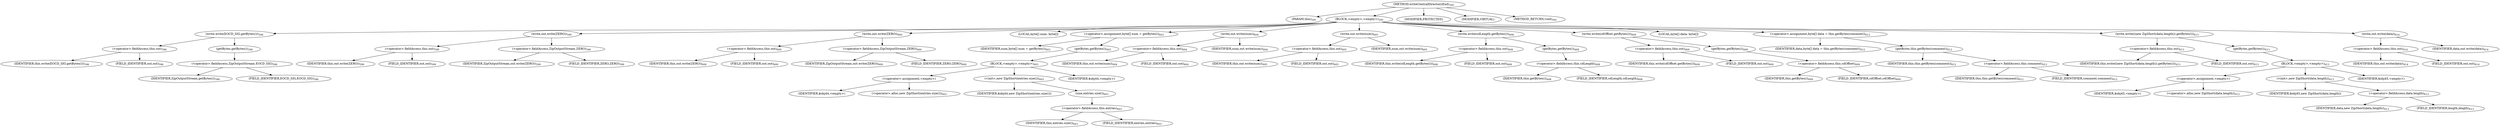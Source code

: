 digraph "writeCentralDirectoryEnd" {  
"1406" [label = <(METHOD,writeCentralDirectoryEnd)<SUB>595</SUB>> ]
"37" [label = <(PARAM,this)<SUB>595</SUB>> ]
"1407" [label = <(BLOCK,&lt;empty&gt;,&lt;empty&gt;)<SUB>595</SUB>> ]
"1408" [label = <(write,write(EOCD_SIG.getBytes()))<SUB>596</SUB>> ]
"1409" [label = <(&lt;operator&gt;.fieldAccess,this.out)<SUB>596</SUB>> ]
"1410" [label = <(IDENTIFIER,this,write(EOCD_SIG.getBytes()))<SUB>596</SUB>> ]
"1411" [label = <(FIELD_IDENTIFIER,out,out)<SUB>596</SUB>> ]
"1412" [label = <(getBytes,getBytes())<SUB>596</SUB>> ]
"1413" [label = <(&lt;operator&gt;.fieldAccess,ZipOutputStream.EOCD_SIG)<SUB>596</SUB>> ]
"1414" [label = <(IDENTIFIER,ZipOutputStream,getBytes())<SUB>596</SUB>> ]
"1415" [label = <(FIELD_IDENTIFIER,EOCD_SIG,EOCD_SIG)<SUB>596</SUB>> ]
"1416" [label = <(write,out.write(ZERO))<SUB>599</SUB>> ]
"1417" [label = <(&lt;operator&gt;.fieldAccess,this.out)<SUB>599</SUB>> ]
"1418" [label = <(IDENTIFIER,this,out.write(ZERO))<SUB>599</SUB>> ]
"1419" [label = <(FIELD_IDENTIFIER,out,out)<SUB>599</SUB>> ]
"1420" [label = <(&lt;operator&gt;.fieldAccess,ZipOutputStream.ZERO)<SUB>599</SUB>> ]
"1421" [label = <(IDENTIFIER,ZipOutputStream,out.write(ZERO))<SUB>599</SUB>> ]
"1422" [label = <(FIELD_IDENTIFIER,ZERO,ZERO)<SUB>599</SUB>> ]
"1423" [label = <(write,out.write(ZERO))<SUB>600</SUB>> ]
"1424" [label = <(&lt;operator&gt;.fieldAccess,this.out)<SUB>600</SUB>> ]
"1425" [label = <(IDENTIFIER,this,out.write(ZERO))<SUB>600</SUB>> ]
"1426" [label = <(FIELD_IDENTIFIER,out,out)<SUB>600</SUB>> ]
"1427" [label = <(&lt;operator&gt;.fieldAccess,ZipOutputStream.ZERO)<SUB>600</SUB>> ]
"1428" [label = <(IDENTIFIER,ZipOutputStream,out.write(ZERO))<SUB>600</SUB>> ]
"1429" [label = <(FIELD_IDENTIFIER,ZERO,ZERO)<SUB>600</SUB>> ]
"1430" [label = <(LOCAL,byte[] num: byte[])> ]
"1431" [label = <(&lt;operator&gt;.assignment,byte[] num = getBytes())<SUB>603</SUB>> ]
"1432" [label = <(IDENTIFIER,num,byte[] num = getBytes())<SUB>603</SUB>> ]
"1433" [label = <(getBytes,getBytes())<SUB>603</SUB>> ]
"1434" [label = <(BLOCK,&lt;empty&gt;,&lt;empty&gt;)<SUB>603</SUB>> ]
"1435" [label = <(&lt;operator&gt;.assignment,&lt;empty&gt;)> ]
"1436" [label = <(IDENTIFIER,$obj44,&lt;empty&gt;)> ]
"1437" [label = <(&lt;operator&gt;.alloc,new ZipShort(entries.size()))<SUB>603</SUB>> ]
"1438" [label = <(&lt;init&gt;,new ZipShort(entries.size()))<SUB>603</SUB>> ]
"1439" [label = <(IDENTIFIER,$obj44,new ZipShort(entries.size()))> ]
"1440" [label = <(size,entries.size())<SUB>603</SUB>> ]
"1441" [label = <(&lt;operator&gt;.fieldAccess,this.entries)<SUB>603</SUB>> ]
"1442" [label = <(IDENTIFIER,this,entries.size())<SUB>603</SUB>> ]
"1443" [label = <(FIELD_IDENTIFIER,entries,entries)<SUB>603</SUB>> ]
"1444" [label = <(IDENTIFIER,$obj44,&lt;empty&gt;)> ]
"1445" [label = <(write,out.write(num))<SUB>604</SUB>> ]
"1446" [label = <(&lt;operator&gt;.fieldAccess,this.out)<SUB>604</SUB>> ]
"1447" [label = <(IDENTIFIER,this,out.write(num))<SUB>604</SUB>> ]
"1448" [label = <(FIELD_IDENTIFIER,out,out)<SUB>604</SUB>> ]
"1449" [label = <(IDENTIFIER,num,out.write(num))<SUB>604</SUB>> ]
"1450" [label = <(write,out.write(num))<SUB>605</SUB>> ]
"1451" [label = <(&lt;operator&gt;.fieldAccess,this.out)<SUB>605</SUB>> ]
"1452" [label = <(IDENTIFIER,this,out.write(num))<SUB>605</SUB>> ]
"1453" [label = <(FIELD_IDENTIFIER,out,out)<SUB>605</SUB>> ]
"1454" [label = <(IDENTIFIER,num,out.write(num))<SUB>605</SUB>> ]
"1455" [label = <(write,write(cdLength.getBytes()))<SUB>608</SUB>> ]
"1456" [label = <(&lt;operator&gt;.fieldAccess,this.out)<SUB>608</SUB>> ]
"1457" [label = <(IDENTIFIER,this,write(cdLength.getBytes()))<SUB>608</SUB>> ]
"1458" [label = <(FIELD_IDENTIFIER,out,out)<SUB>608</SUB>> ]
"1459" [label = <(getBytes,getBytes())<SUB>608</SUB>> ]
"1460" [label = <(&lt;operator&gt;.fieldAccess,this.cdLength)<SUB>608</SUB>> ]
"1461" [label = <(IDENTIFIER,this,getBytes())<SUB>608</SUB>> ]
"1462" [label = <(FIELD_IDENTIFIER,cdLength,cdLength)<SUB>608</SUB>> ]
"1463" [label = <(write,write(cdOffset.getBytes()))<SUB>609</SUB>> ]
"1464" [label = <(&lt;operator&gt;.fieldAccess,this.out)<SUB>609</SUB>> ]
"1465" [label = <(IDENTIFIER,this,write(cdOffset.getBytes()))<SUB>609</SUB>> ]
"1466" [label = <(FIELD_IDENTIFIER,out,out)<SUB>609</SUB>> ]
"1467" [label = <(getBytes,getBytes())<SUB>609</SUB>> ]
"1468" [label = <(&lt;operator&gt;.fieldAccess,this.cdOffset)<SUB>609</SUB>> ]
"1469" [label = <(IDENTIFIER,this,getBytes())<SUB>609</SUB>> ]
"1470" [label = <(FIELD_IDENTIFIER,cdOffset,cdOffset)<SUB>609</SUB>> ]
"1471" [label = <(LOCAL,byte[] data: byte[])> ]
"1472" [label = <(&lt;operator&gt;.assignment,byte[] data = this.getBytes(comment))<SUB>612</SUB>> ]
"1473" [label = <(IDENTIFIER,data,byte[] data = this.getBytes(comment))<SUB>612</SUB>> ]
"1474" [label = <(getBytes,this.getBytes(comment))<SUB>612</SUB>> ]
"36" [label = <(IDENTIFIER,this,this.getBytes(comment))<SUB>612</SUB>> ]
"1475" [label = <(&lt;operator&gt;.fieldAccess,this.comment)<SUB>612</SUB>> ]
"1476" [label = <(IDENTIFIER,this,this.getBytes(comment))<SUB>612</SUB>> ]
"1477" [label = <(FIELD_IDENTIFIER,comment,comment)<SUB>612</SUB>> ]
"1478" [label = <(write,write((new ZipShort(data.length)).getBytes()))<SUB>613</SUB>> ]
"1479" [label = <(&lt;operator&gt;.fieldAccess,this.out)<SUB>613</SUB>> ]
"1480" [label = <(IDENTIFIER,this,write((new ZipShort(data.length)).getBytes()))<SUB>613</SUB>> ]
"1481" [label = <(FIELD_IDENTIFIER,out,out)<SUB>613</SUB>> ]
"1482" [label = <(getBytes,getBytes())<SUB>613</SUB>> ]
"1483" [label = <(BLOCK,&lt;empty&gt;,&lt;empty&gt;)<SUB>613</SUB>> ]
"1484" [label = <(&lt;operator&gt;.assignment,&lt;empty&gt;)> ]
"1485" [label = <(IDENTIFIER,$obj45,&lt;empty&gt;)> ]
"1486" [label = <(&lt;operator&gt;.alloc,new ZipShort(data.length))<SUB>613</SUB>> ]
"1487" [label = <(&lt;init&gt;,new ZipShort(data.length))<SUB>613</SUB>> ]
"1488" [label = <(IDENTIFIER,$obj45,new ZipShort(data.length))> ]
"1489" [label = <(&lt;operator&gt;.fieldAccess,data.length)<SUB>613</SUB>> ]
"1490" [label = <(IDENTIFIER,data,new ZipShort(data.length))<SUB>613</SUB>> ]
"1491" [label = <(FIELD_IDENTIFIER,length,length)<SUB>613</SUB>> ]
"1492" [label = <(IDENTIFIER,$obj45,&lt;empty&gt;)> ]
"1493" [label = <(write,out.write(data))<SUB>614</SUB>> ]
"1494" [label = <(&lt;operator&gt;.fieldAccess,this.out)<SUB>614</SUB>> ]
"1495" [label = <(IDENTIFIER,this,out.write(data))<SUB>614</SUB>> ]
"1496" [label = <(FIELD_IDENTIFIER,out,out)<SUB>614</SUB>> ]
"1497" [label = <(IDENTIFIER,data,out.write(data))<SUB>614</SUB>> ]
"1498" [label = <(MODIFIER,PROTECTED)> ]
"1499" [label = <(MODIFIER,VIRTUAL)> ]
"1500" [label = <(METHOD_RETURN,void)<SUB>595</SUB>> ]
  "1406" -> "37" 
  "1406" -> "1407" 
  "1406" -> "1498" 
  "1406" -> "1499" 
  "1406" -> "1500" 
  "1407" -> "1408" 
  "1407" -> "1416" 
  "1407" -> "1423" 
  "1407" -> "1430" 
  "1407" -> "1431" 
  "1407" -> "1445" 
  "1407" -> "1450" 
  "1407" -> "1455" 
  "1407" -> "1463" 
  "1407" -> "1471" 
  "1407" -> "1472" 
  "1407" -> "1478" 
  "1407" -> "1493" 
  "1408" -> "1409" 
  "1408" -> "1412" 
  "1409" -> "1410" 
  "1409" -> "1411" 
  "1412" -> "1413" 
  "1413" -> "1414" 
  "1413" -> "1415" 
  "1416" -> "1417" 
  "1416" -> "1420" 
  "1417" -> "1418" 
  "1417" -> "1419" 
  "1420" -> "1421" 
  "1420" -> "1422" 
  "1423" -> "1424" 
  "1423" -> "1427" 
  "1424" -> "1425" 
  "1424" -> "1426" 
  "1427" -> "1428" 
  "1427" -> "1429" 
  "1431" -> "1432" 
  "1431" -> "1433" 
  "1433" -> "1434" 
  "1434" -> "1435" 
  "1434" -> "1438" 
  "1434" -> "1444" 
  "1435" -> "1436" 
  "1435" -> "1437" 
  "1438" -> "1439" 
  "1438" -> "1440" 
  "1440" -> "1441" 
  "1441" -> "1442" 
  "1441" -> "1443" 
  "1445" -> "1446" 
  "1445" -> "1449" 
  "1446" -> "1447" 
  "1446" -> "1448" 
  "1450" -> "1451" 
  "1450" -> "1454" 
  "1451" -> "1452" 
  "1451" -> "1453" 
  "1455" -> "1456" 
  "1455" -> "1459" 
  "1456" -> "1457" 
  "1456" -> "1458" 
  "1459" -> "1460" 
  "1460" -> "1461" 
  "1460" -> "1462" 
  "1463" -> "1464" 
  "1463" -> "1467" 
  "1464" -> "1465" 
  "1464" -> "1466" 
  "1467" -> "1468" 
  "1468" -> "1469" 
  "1468" -> "1470" 
  "1472" -> "1473" 
  "1472" -> "1474" 
  "1474" -> "36" 
  "1474" -> "1475" 
  "1475" -> "1476" 
  "1475" -> "1477" 
  "1478" -> "1479" 
  "1478" -> "1482" 
  "1479" -> "1480" 
  "1479" -> "1481" 
  "1482" -> "1483" 
  "1483" -> "1484" 
  "1483" -> "1487" 
  "1483" -> "1492" 
  "1484" -> "1485" 
  "1484" -> "1486" 
  "1487" -> "1488" 
  "1487" -> "1489" 
  "1489" -> "1490" 
  "1489" -> "1491" 
  "1493" -> "1494" 
  "1493" -> "1497" 
  "1494" -> "1495" 
  "1494" -> "1496" 
}
